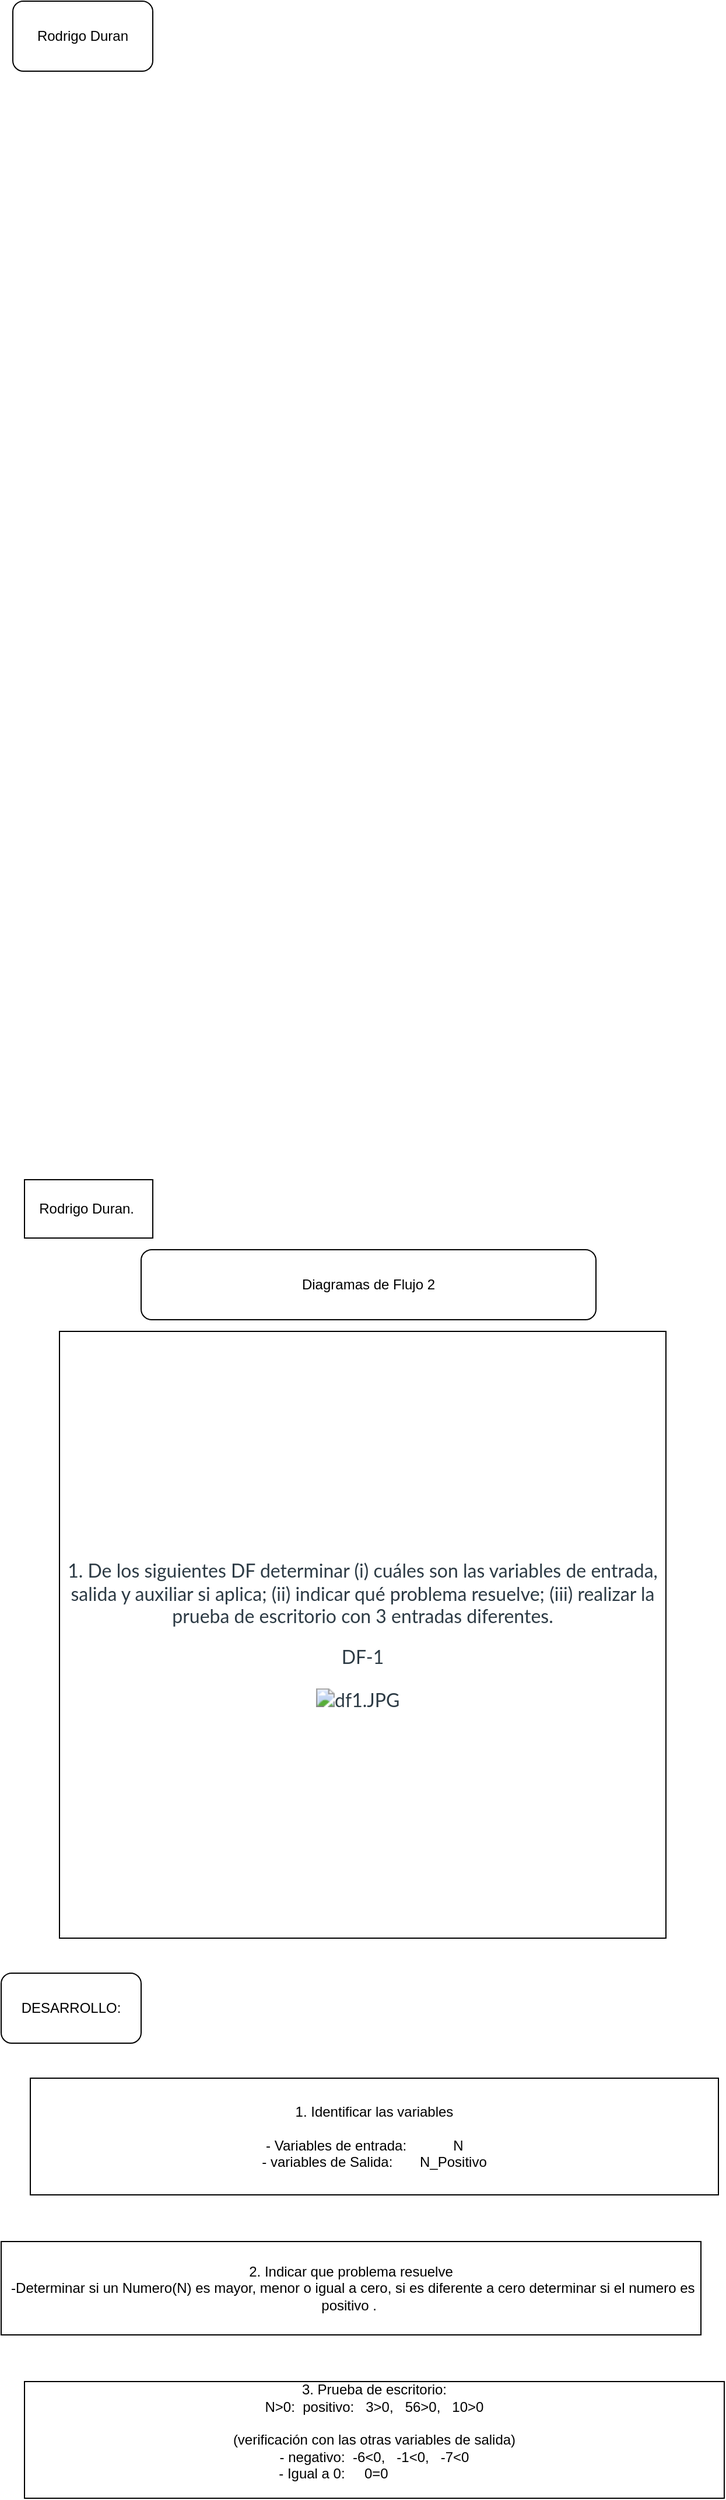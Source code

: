 <mxfile version="14.4.2" type="github" pages="6">
  <diagram id="C5RBs43oDa-KdzZeNtuy" name="Page-1">
    <mxGraphModel dx="897" dy="1627" grid="1" gridSize="10" guides="1" tooltips="1" connect="1" arrows="1" fold="1" page="1" pageScale="1" pageWidth="827" pageHeight="1169" math="0" shadow="0">
      <root>
        <mxCell id="WIyWlLk6GJQsqaUBKTNV-0" />
        <mxCell id="WIyWlLk6GJQsqaUBKTNV-1" parent="WIyWlLk6GJQsqaUBKTNV-0" />
        <mxCell id="W7DMfxvP5UNIumT03wTU-0" value="Rodrigo Duran" style="rounded=1;whiteSpace=wrap;html=1;" parent="WIyWlLk6GJQsqaUBKTNV-1" vertex="1">
          <mxGeometry x="50" y="-980" width="120" height="60" as="geometry" />
        </mxCell>
        <mxCell id="9TRLGIKzOXJ6i6BAbfcn-0" value="Rodrigo Duran.&amp;nbsp;" style="rounded=0;whiteSpace=wrap;html=1;" vertex="1" parent="WIyWlLk6GJQsqaUBKTNV-1">
          <mxGeometry x="60" y="30" width="110" height="50" as="geometry" />
        </mxCell>
        <mxCell id="9TRLGIKzOXJ6i6BAbfcn-1" value="Diagramas de Flujo 2" style="rounded=1;whiteSpace=wrap;html=1;" vertex="1" parent="WIyWlLk6GJQsqaUBKTNV-1">
          <mxGeometry x="160" y="90" width="390" height="60" as="geometry" />
        </mxCell>
        <mxCell id="9TRLGIKzOXJ6i6BAbfcn-3" value="&#xa;&#xa;&lt;p style=&quot;display: block; padding: 0px; color: rgb(45, 59, 69); font-family: latoweb, &amp;quot;lato extended&amp;quot;, lato, &amp;quot;helvetica neue&amp;quot;, helvetica, arial, sans-serif; font-size: 16px; font-style: normal; font-weight: 400; letter-spacing: normal; text-indent: 0px; text-transform: none; word-spacing: 0px; background-color: rgb(255, 255, 255);&quot;&gt;1. De los siguientes DF determinar (i) cuáles son las variables de entrada, salida y auxiliar si aplica; (ii) indicar qué problema resuelve; (iii) realizar la prueba de escritorio con 3 entradas diferentes.&lt;/p&gt;&lt;p style=&quot;display: block; padding: 0px; color: rgb(45, 59, 69); font-family: latoweb, &amp;quot;lato extended&amp;quot;, lato, &amp;quot;helvetica neue&amp;quot;, helvetica, arial, sans-serif; font-size: 16px; font-style: normal; font-weight: 400; letter-spacing: normal; text-indent: 0px; text-transform: none; word-spacing: 0px; background-color: rgb(255, 255, 255);&quot;&gt;DF-1&lt;/p&gt;&lt;p style=&quot;display: block; padding: 0px; color: rgb(45, 59, 69); font-family: latoweb, &amp;quot;lato extended&amp;quot;, lato, &amp;quot;helvetica neue&amp;quot;, helvetica, arial, sans-serif; font-size: 16px; font-style: normal; font-weight: 400; letter-spacing: normal; text-indent: 0px; text-transform: none; word-spacing: 0px; background-color: rgb(255, 255, 255); text-align: center;&quot;&gt;&lt;img src=&quot;https://ucb.instructure.com/courses/1259/files/141151/preview&quot; alt=&quot;df1.JPG&quot; style=&quot;max-width: 480px ; height: auto ; vertical-align: middle ; border: 0px&quot;&gt;&amp;nbsp;&amp;nbsp;&lt;/p&gt;&#xa;&#xa;" style="whiteSpace=wrap;html=1;aspect=fixed;" vertex="1" parent="WIyWlLk6GJQsqaUBKTNV-1">
          <mxGeometry x="90" y="160" width="520" height="520" as="geometry" />
        </mxCell>
        <mxCell id="9TRLGIKzOXJ6i6BAbfcn-5" value="DESARROLLO:" style="rounded=1;whiteSpace=wrap;html=1;" vertex="1" parent="WIyWlLk6GJQsqaUBKTNV-1">
          <mxGeometry x="40" y="710" width="120" height="60" as="geometry" />
        </mxCell>
        <mxCell id="9TRLGIKzOXJ6i6BAbfcn-6" value="1. Identificar las variables&lt;br&gt;&lt;br&gt;&amp;nbsp;- Variables de entrada:&amp;nbsp; &amp;nbsp; &amp;nbsp; &amp;nbsp; &amp;nbsp; &amp;nbsp; N&amp;nbsp; &amp;nbsp; &amp;nbsp;&amp;nbsp;&lt;br&gt;- variables de Salida:&amp;nbsp; &amp;nbsp; &amp;nbsp; &amp;nbsp;N_Positivo" style="rounded=0;whiteSpace=wrap;html=1;" vertex="1" parent="WIyWlLk6GJQsqaUBKTNV-1">
          <mxGeometry x="65" y="800" width="590" height="100" as="geometry" />
        </mxCell>
        <mxCell id="9TRLGIKzOXJ6i6BAbfcn-8" value="2. Indicar que problema resuelve&lt;br&gt;&amp;nbsp;-Determinar si un Numero(N) es mayor, menor o igual a cero, si es diferente a cero determinar si el numero es positivo .&amp;nbsp;" style="rounded=0;whiteSpace=wrap;html=1;" vertex="1" parent="WIyWlLk6GJQsqaUBKTNV-1">
          <mxGeometry x="40" y="940" width="600" height="80" as="geometry" />
        </mxCell>
        <mxCell id="9TRLGIKzOXJ6i6BAbfcn-9" value="3. Prueba de escritorio:&lt;br&gt;N&amp;gt;0:&amp;nbsp; positivo:&amp;nbsp; &amp;nbsp;3&amp;gt;0,&amp;nbsp; &amp;nbsp;56&amp;gt;0,&amp;nbsp; &amp;nbsp;10&amp;gt;0&lt;br&gt;&lt;br&gt;(verificación con las otras variables de salida)&lt;br&gt;- negativo:&amp;nbsp; -6&amp;lt;0,&amp;nbsp; &amp;nbsp;-1&amp;lt;0,&amp;nbsp; &amp;nbsp;-7&amp;lt;0&lt;br&gt;- Igual a 0:&amp;nbsp; &amp;nbsp; &amp;nbsp;0=0&amp;nbsp; &amp;nbsp; &amp;nbsp; &amp;nbsp; &amp;nbsp; &amp;nbsp; &amp;nbsp; &amp;nbsp; &amp;nbsp; &amp;nbsp; &amp;nbsp;&lt;br&gt;&amp;nbsp;" style="rounded=0;whiteSpace=wrap;html=1;" vertex="1" parent="WIyWlLk6GJQsqaUBKTNV-1">
          <mxGeometry x="60" y="1060" width="600" height="100" as="geometry" />
        </mxCell>
      </root>
    </mxGraphModel>
  </diagram>
  <diagram id="d353bmlWmow5Hl_oIUxo" name="Page-2">
    <mxGraphModel dx="897" dy="458" grid="1" gridSize="10" guides="1" tooltips="1" connect="1" arrows="1" fold="1" page="1" pageScale="1" pageWidth="827" pageHeight="1169" math="0" shadow="0">
      <root>
        <mxCell id="SAbvqaDqnWTxNuCs36iu-0" />
        <mxCell id="SAbvqaDqnWTxNuCs36iu-1" parent="SAbvqaDqnWTxNuCs36iu-0" />
        <mxCell id="0ohTp5ZolXic3X57CokR-1" value="&#xa;&#xa;&lt;img src=&quot;https://ucb.instructure.com/courses/1259/files/141152/preview&quot; alt=&quot;df2.JPG&quot; style=&quot;max-width: 498px; height: auto; vertical-align: middle; border: 0px; color: rgb(45, 59, 69); font-family: latoweb, &amp;quot;lato extended&amp;quot;, lato, &amp;quot;helvetica neue&amp;quot;, helvetica, arial, sans-serif; font-size: 16px; font-style: normal; font-weight: 400; letter-spacing: normal; text-align: center; text-indent: 0px; text-transform: none; word-spacing: 0px; background-color: rgb(255, 255, 255);&quot;&gt;&#xa;&#xa;" style="whiteSpace=wrap;html=1;aspect=fixed;" vertex="1" parent="SAbvqaDqnWTxNuCs36iu-1">
          <mxGeometry x="180" y="70" width="410" height="410" as="geometry" />
        </mxCell>
        <mxCell id="zLWawx-Yy2cJ8uSANWpe-0" value="DESARROLLO" style="rounded=0;whiteSpace=wrap;html=1;" vertex="1" parent="SAbvqaDqnWTxNuCs36iu-1">
          <mxGeometry x="40" y="500" width="120" height="60" as="geometry" />
        </mxCell>
        <mxCell id="wey3IpPWUv53F9elFMAz-0" value="1. Identificar las variables&lt;br&gt;&lt;br&gt;&amp;nbsp;- Variables de entrada:&amp;nbsp; &amp;nbsp; &amp;nbsp; &amp;nbsp; &amp;nbsp; &amp;nbsp; &amp;nbsp; &amp;nbsp;N, M&lt;br&gt;- variables de Salida:&amp;nbsp; &amp;nbsp; &amp;nbsp; N Y M son multiplos." style="rounded=0;whiteSpace=wrap;html=1;" vertex="1" parent="SAbvqaDqnWTxNuCs36iu-1">
          <mxGeometry x="60" y="600" width="590" height="100" as="geometry" />
        </mxCell>
        <mxCell id="_gmAtrERJ7OomwUm7SFR-0" value="2. Indicar que problema resuelve&lt;br&gt;-Dados un Divisor y un Dividendo en una operación algebraica, determinar si dichos numeros dan de residuo cero aun asi intercambiando roles, para que tanto el Divisor y el Dividendo sean múltiplos.&amp;nbsp;" style="rounded=0;whiteSpace=wrap;html=1;" vertex="1" parent="SAbvqaDqnWTxNuCs36iu-1">
          <mxGeometry x="70" y="750" width="580" height="100" as="geometry" />
        </mxCell>
        <mxCell id="hVbGRV14KloW-pIKTLZz-0" value="3. Prueba de escritorio:&lt;br&gt;- N mod M= 0:&amp;nbsp; 25/5=5. residuo 0,&amp;nbsp; &amp;nbsp; 20/2=10. residuo 0,&amp;nbsp; 36/6=6. residuo 0&amp;nbsp;&lt;br&gt;&lt;br&gt;&lt;br&gt;&amp;nbsp;(verificación con las otras variables de salida)&amp;nbsp;&lt;br&gt;- N mod M= ?n:&amp;nbsp; &amp;nbsp;17/3=5. residuo 2,&amp;nbsp; &amp;nbsp;80/34=2 residuo 12,&amp;nbsp; &amp;nbsp; 18/7=2 residuo 4&amp;nbsp; &amp;nbsp; &amp;nbsp; &amp;nbsp;&amp;nbsp;&lt;br&gt;&amp;nbsp;" style="rounded=0;whiteSpace=wrap;html=1;" vertex="1" parent="SAbvqaDqnWTxNuCs36iu-1">
          <mxGeometry x="55" y="900" width="600" height="100" as="geometry" />
        </mxCell>
      </root>
    </mxGraphModel>
  </diagram>
  <diagram id="vMeNjP87LpSy9twJi5AR" name="Page-3">
    <mxGraphModel dx="897" dy="2796" grid="1" gridSize="10" guides="1" tooltips="1" connect="1" arrows="1" fold="1" page="1" pageScale="1" pageWidth="827" pageHeight="1169" math="0" shadow="0">
      <root>
        <mxCell id="kYPiwFhptWK6KYjPIbYt-0" />
        <mxCell id="kYPiwFhptWK6KYjPIbYt-1" parent="kYPiwFhptWK6KYjPIbYt-0" />
        <mxCell id="N5ciSZJWcwIas1xTsq3c-0" value="&#xa;&#xa;&lt;span style=&quot;color: rgb(45, 59, 69); font-family: latoweb, &amp;quot;lato extended&amp;quot;, lato, &amp;quot;helvetica neue&amp;quot;, helvetica, arial, sans-serif; font-size: 16px; font-style: normal; font-weight: 400; letter-spacing: normal; text-align: center; text-indent: 0px; text-transform: none; word-spacing: 0px; background-color: rgb(255, 255, 255); display: inline; float: none;&quot;&gt;&amp;nbsp;&lt;/span&gt;&lt;span style=&quot;color: rgb(45, 59, 69); font-family: latoweb, &amp;quot;lato extended&amp;quot;, lato, &amp;quot;helvetica neue&amp;quot;, helvetica, arial, sans-serif; font-size: 16px; font-style: normal; font-weight: 400; letter-spacing: normal; text-align: center; text-indent: 0px; text-transform: none; word-spacing: 0px; background-color: rgb(255, 255, 255); width: 582px; height: 415px; vertical-align: middle;&quot;&gt;&lt;span&gt;&amp;nbsp;&lt;/span&gt;&amp;nbsp; &amp;nbsp; &amp;nbsp; &amp;nbsp; &amp;nbsp;&lt;span&gt;&amp;nbsp;&lt;/span&gt;&lt;/span&gt;&lt;span style=&quot;color: rgb(45, 59, 69); font-family: latoweb, &amp;quot;lato extended&amp;quot;, lato, &amp;quot;helvetica neue&amp;quot;, helvetica, arial, sans-serif; font-size: 16px; font-style: normal; font-weight: 400; letter-spacing: normal; text-align: center; text-indent: 0px; text-transform: none; word-spacing: 0px; background-color: rgb(255, 255, 255); display: inline; float: none;&quot;&gt;&amp;nbsp;&lt;/span&gt;&lt;img src=&quot;https://ucb.instructure.com/courses/1259/files/141155/preview&quot; alt=&quot;df3-1.JPG&quot; style=&quot;max-width: 582px; height: auto; vertical-align: middle; border: 0px; color: rgb(45, 59, 69); font-family: latoweb, &amp;quot;lato extended&amp;quot;, lato, &amp;quot;helvetica neue&amp;quot;, helvetica, arial, sans-serif; font-size: 16px; font-style: normal; font-weight: 400; letter-spacing: normal; text-align: center; text-indent: 0px; text-transform: none; word-spacing: 0px; background-color: rgb(255, 255, 255);&quot;&gt;&#xa;&#xa;" style="whiteSpace=wrap;html=1;aspect=fixed;" vertex="1" parent="kYPiwFhptWK6KYjPIbYt-1">
          <mxGeometry x="194" y="-2290" width="440" height="440" as="geometry" />
        </mxCell>
        <mxCell id="UBLdnL2lrt9nNm-B5w7W-0" value="1. Identificar las variables&lt;br&gt;&lt;br&gt;&amp;nbsp;- Variables de entrada:&amp;nbsp; &amp;nbsp; &amp;nbsp; &amp;nbsp; &amp;nbsp; A,B,C&lt;br&gt;- variables de Salida:&amp;nbsp; &amp;nbsp;Orden de cifra menor a cifra mayor (A&amp;lt;B&amp;lt;C)&amp;nbsp;" style="rounded=0;whiteSpace=wrap;html=1;" vertex="1" parent="kYPiwFhptWK6KYjPIbYt-1">
          <mxGeometry x="119" y="-1770" width="590" height="100" as="geometry" />
        </mxCell>
        <mxCell id="UBLdnL2lrt9nNm-B5w7W-1" value="DESARROLLO" style="rounded=0;whiteSpace=wrap;html=1;" vertex="1" parent="kYPiwFhptWK6KYjPIbYt-1">
          <mxGeometry x="60" y="-1840" width="120" height="60" as="geometry" />
        </mxCell>
        <mxCell id="UBLdnL2lrt9nNm-B5w7W-2" value="2. Indicar que problema resuelve.&lt;br&gt;- En un juego&amp;nbsp; virtual dan tres cifras distintas a un participante,&amp;nbsp; para ganar el juego debe de encontrar un orden numérico de la cifra menor a la cifra mayor. Por lo que el programa debe de realizar todas las alternativas posibles para encontrar ese orden.&amp;nbsp;" style="rounded=0;whiteSpace=wrap;html=1;" vertex="1" parent="kYPiwFhptWK6KYjPIbYt-1">
          <mxGeometry x="120" y="-1630" width="600" height="120" as="geometry" />
        </mxCell>
        <mxCell id="j-RFlN8Np_fW5sNBfxdy-0" value="3. Prueba de escritorio:&lt;br&gt;&amp;nbsp; A&amp;lt;B&amp;lt;C&amp;nbsp; &amp;nbsp;&lt;br&gt;A=2,C=6,B=4:&amp;nbsp; &amp;nbsp;2&amp;lt;4&amp;lt;6&lt;br&gt;B=8,A=7,C=12:&amp;nbsp; 7&amp;lt;8&amp;lt;12&lt;br&gt;C=987,B=567,A=234:&amp;nbsp; 234&amp;lt;567&amp;lt;987&lt;br&gt;&amp;nbsp;" style="rounded=0;whiteSpace=wrap;html=1;" vertex="1" parent="kYPiwFhptWK6KYjPIbYt-1">
          <mxGeometry x="120" y="-1450" width="600" height="100" as="geometry" />
        </mxCell>
      </root>
    </mxGraphModel>
  </diagram>
  <diagram id="FjqgRy6Ds2VwY3KijvPt" name="Page-4">
    <mxGraphModel dx="1724" dy="5134" grid="1" gridSize="10" guides="1" tooltips="1" connect="1" arrows="1" fold="1" page="1" pageScale="1" pageWidth="827" pageHeight="1169" math="0" shadow="0">
      <root>
        <mxCell id="MTHAYOqzwIVLyaYkFWUT-0" />
        <mxCell id="MTHAYOqzwIVLyaYkFWUT-1" parent="MTHAYOqzwIVLyaYkFWUT-0" />
        <mxCell id="lFYJsckAh_2SP68ssHCm-0" value="&#xa;&#xa;&lt;p style=&quot;display: block; padding: 0px; color: rgb(45, 59, 69); font-family: latoweb, &amp;quot;lato extended&amp;quot;, lato, &amp;quot;helvetica neue&amp;quot;, helvetica, arial, sans-serif; font-size: 16px; font-style: normal; font-weight: 400; letter-spacing: normal; text-indent: 0px; text-transform: none; word-spacing: 0px; background-color: rgb(255, 255, 255);&quot;&gt;2. Escribir un programa que lea el salario de un empleado e incremente este salario según la escala:&lt;br&gt;Salario &amp;lt; 500 --&amp;gt; 15 % de incremento&lt;br&gt;Salario &amp;gt;= 500 pero menor a 1000 --&amp;gt; 10% de incremento&lt;br&gt;Salario &amp;gt;= 1000 --&amp;gt; &amp;nbsp; 5% de incremento&lt;br&gt;El programa debe mostrar el salario anterior y el salario nuevo.&lt;/p&gt;&lt;p style=&quot;display: block; padding: 0px; color: rgb(45, 59, 69); font-family: latoweb, &amp;quot;lato extended&amp;quot;, lato, &amp;quot;helvetica neue&amp;quot;, helvetica, arial, sans-serif; font-size: 16px; font-style: normal; font-weight: 400; letter-spacing: normal; text-indent: 0px; text-transform: none; word-spacing: 0px; background-color: rgb(255, 255, 255);&quot;&gt;Para este ejercicio aplicar los 4 pasos de resolución de problemas e incluir:&lt;/p&gt;&lt;p style=&quot;display: block; padding: 0px; color: rgb(45, 59, 69); font-family: latoweb, &amp;quot;lato extended&amp;quot;, lato, &amp;quot;helvetica neue&amp;quot;, helvetica, arial, sans-serif; font-size: 16px; font-style: normal; font-weight: 400; letter-spacing: normal; text-indent: 0px; text-transform: none; word-spacing: 0px; background-color: rgb(255, 255, 255);&quot;&gt;(i) Variables de entras y salida, (ii) cómo se va resolver; (iii) el diagrama de flujo; (iv) realizar la prueba de escritorio con 3 entradas diferentes.&lt;/p&gt;&#xa;&#xa;" style="rounded=1;whiteSpace=wrap;html=1;" vertex="1" parent="MTHAYOqzwIVLyaYkFWUT-1">
          <mxGeometry x="10" y="-4630" width="770" height="200" as="geometry" />
        </mxCell>
        <mxCell id="lFYJsckAh_2SP68ssHCm-1" value="1. Definir las variables&lt;br&gt;- Variables de entrada:&amp;nbsp;&lt;br&gt;primer_salario&lt;br&gt;segundo_salario&lt;br&gt;tercer_salario&lt;br&gt;- variables de salida:&lt;br&gt;salario_incrementado segun la escala=&lt;br&gt;_15= primer_salario&amp;lt;500&lt;br&gt;&lt;div&gt;_10= 1000&amp;gt;segundo_salario&amp;gt;=500&lt;/div&gt;&lt;div&gt;_5= tercer_salario&amp;gt;=1000&lt;/div&gt;" style="rounded=0;whiteSpace=wrap;html=1;" vertex="1" parent="MTHAYOqzwIVLyaYkFWUT-1">
          <mxGeometry x="130" y="-4400" width="540" height="140" as="geometry" />
        </mxCell>
        <mxCell id="lFYJsckAh_2SP68ssHCm-4" value="" style="edgeStyle=orthogonalEdgeStyle;rounded=0;orthogonalLoop=1;jettySize=auto;html=1;" edge="1" parent="MTHAYOqzwIVLyaYkFWUT-1" source="lFYJsckAh_2SP68ssHCm-2" target="lFYJsckAh_2SP68ssHCm-3">
          <mxGeometry relative="1" as="geometry" />
        </mxCell>
        <mxCell id="lFYJsckAh_2SP68ssHCm-2" value="inicio" style="ellipse;whiteSpace=wrap;html=1;" vertex="1" parent="MTHAYOqzwIVLyaYkFWUT-1">
          <mxGeometry x="340" y="-4250" width="115" height="60" as="geometry" />
        </mxCell>
        <mxCell id="lFYJsckAh_2SP68ssHCm-6" value="" style="edgeStyle=orthogonalEdgeStyle;rounded=0;orthogonalLoop=1;jettySize=auto;html=1;" edge="1" parent="MTHAYOqzwIVLyaYkFWUT-1" source="lFYJsckAh_2SP68ssHCm-3" target="lFYJsckAh_2SP68ssHCm-5">
          <mxGeometry relative="1" as="geometry" />
        </mxCell>
        <mxCell id="lFYJsckAh_2SP68ssHCm-3" value="ingrese el primer salario" style="shape=display;whiteSpace=wrap;html=1;" vertex="1" parent="MTHAYOqzwIVLyaYkFWUT-1">
          <mxGeometry x="305" y="-4160" width="180" height="70" as="geometry" />
        </mxCell>
        <mxCell id="lFYJsckAh_2SP68ssHCm-11" value="" style="edgeStyle=orthogonalEdgeStyle;rounded=0;orthogonalLoop=1;jettySize=auto;html=1;" edge="1" parent="MTHAYOqzwIVLyaYkFWUT-1" source="lFYJsckAh_2SP68ssHCm-5" target="lFYJsckAh_2SP68ssHCm-7">
          <mxGeometry relative="1" as="geometry" />
        </mxCell>
        <mxCell id="lFYJsckAh_2SP68ssHCm-5" value="leer(primer_salario)" style="html=1;strokeWidth=2;shape=manualInput;whiteSpace=wrap;rounded=1;size=26;arcSize=11;" vertex="1" parent="MTHAYOqzwIVLyaYkFWUT-1">
          <mxGeometry x="330" y="-4050" width="130" height="60" as="geometry" />
        </mxCell>
        <mxCell id="lFYJsckAh_2SP68ssHCm-12" value="" style="edgeStyle=orthogonalEdgeStyle;rounded=0;orthogonalLoop=1;jettySize=auto;html=1;" edge="1" parent="MTHAYOqzwIVLyaYkFWUT-1" source="lFYJsckAh_2SP68ssHCm-7" target="lFYJsckAh_2SP68ssHCm-8">
          <mxGeometry relative="1" as="geometry" />
        </mxCell>
        <mxCell id="lFYJsckAh_2SP68ssHCm-7" value="ingrese el segundo salario" style="shape=display;whiteSpace=wrap;html=1;" vertex="1" parent="MTHAYOqzwIVLyaYkFWUT-1">
          <mxGeometry x="305" y="-3960" width="180" height="70" as="geometry" />
        </mxCell>
        <mxCell id="lFYJsckAh_2SP68ssHCm-13" value="" style="edgeStyle=orthogonalEdgeStyle;rounded=0;orthogonalLoop=1;jettySize=auto;html=1;" edge="1" parent="MTHAYOqzwIVLyaYkFWUT-1" source="lFYJsckAh_2SP68ssHCm-8" target="lFYJsckAh_2SP68ssHCm-9">
          <mxGeometry relative="1" as="geometry" />
        </mxCell>
        <mxCell id="lFYJsckAh_2SP68ssHCm-8" value="leer(segundo_salario)" style="html=1;strokeWidth=2;shape=manualInput;whiteSpace=wrap;rounded=1;size=26;arcSize=11;" vertex="1" parent="MTHAYOqzwIVLyaYkFWUT-1">
          <mxGeometry x="330" y="-3840" width="130" height="60" as="geometry" />
        </mxCell>
        <mxCell id="lFYJsckAh_2SP68ssHCm-14" value="" style="edgeStyle=orthogonalEdgeStyle;rounded=0;orthogonalLoop=1;jettySize=auto;html=1;" edge="1" parent="MTHAYOqzwIVLyaYkFWUT-1" source="lFYJsckAh_2SP68ssHCm-9" target="lFYJsckAh_2SP68ssHCm-10">
          <mxGeometry relative="1" as="geometry" />
        </mxCell>
        <mxCell id="lFYJsckAh_2SP68ssHCm-9" value="ingrese el tercer salario" style="shape=display;whiteSpace=wrap;html=1;" vertex="1" parent="MTHAYOqzwIVLyaYkFWUT-1">
          <mxGeometry x="305" y="-3730" width="180" height="70" as="geometry" />
        </mxCell>
        <mxCell id="lFYJsckAh_2SP68ssHCm-16" value="" style="edgeStyle=orthogonalEdgeStyle;rounded=0;orthogonalLoop=1;jettySize=auto;html=1;" edge="1" parent="MTHAYOqzwIVLyaYkFWUT-1" source="lFYJsckAh_2SP68ssHCm-10" target="lFYJsckAh_2SP68ssHCm-15">
          <mxGeometry relative="1" as="geometry" />
        </mxCell>
        <mxCell id="lFYJsckAh_2SP68ssHCm-10" value="leer(tercer_salario)" style="html=1;strokeWidth=2;shape=manualInput;whiteSpace=wrap;rounded=1;size=26;arcSize=11;" vertex="1" parent="MTHAYOqzwIVLyaYkFWUT-1">
          <mxGeometry x="330" y="-3610" width="130" height="60" as="geometry" />
        </mxCell>
        <mxCell id="lFYJsckAh_2SP68ssHCm-18" value="" style="edgeStyle=orthogonalEdgeStyle;rounded=0;orthogonalLoop=1;jettySize=auto;html=1;" edge="1" parent="MTHAYOqzwIVLyaYkFWUT-1" source="lFYJsckAh_2SP68ssHCm-15" target="lFYJsckAh_2SP68ssHCm-17">
          <mxGeometry relative="1" as="geometry" />
        </mxCell>
        <mxCell id="0ySnD2D5EvTk_-DoZwUo-13" style="edgeStyle=orthogonalEdgeStyle;rounded=0;orthogonalLoop=1;jettySize=auto;html=1;" edge="1" parent="MTHAYOqzwIVLyaYkFWUT-1" source="lFYJsckAh_2SP68ssHCm-15">
          <mxGeometry relative="1" as="geometry">
            <mxPoint x="690" y="-3330" as="targetPoint" />
          </mxGeometry>
        </mxCell>
        <mxCell id="0ySnD2D5EvTk_-DoZwUo-14" style="edgeStyle=orthogonalEdgeStyle;rounded=0;orthogonalLoop=1;jettySize=auto;html=1;" edge="1" parent="MTHAYOqzwIVLyaYkFWUT-1" source="lFYJsckAh_2SP68ssHCm-15" target="lFYJsckAh_2SP68ssHCm-20">
          <mxGeometry relative="1" as="geometry" />
        </mxCell>
        <mxCell id="lFYJsckAh_2SP68ssHCm-15" value="_15= primer_salario&amp;lt;500&lt;br&gt;&lt;br&gt;&lt;div&gt;&lt;span&gt;_10= 1000&amp;gt;segundo_salario&amp;gt;=500&lt;/span&gt;&lt;/div&gt;&lt;div&gt;&lt;span&gt;&lt;br&gt;&lt;/span&gt;&lt;/div&gt;&lt;div&gt;&lt;span&gt;_5= tercer_salario&amp;gt;=1000&lt;/span&gt;&lt;/div&gt;" style="whiteSpace=wrap;html=1;rounded=1;strokeWidth=2;arcSize=11;" vertex="1" parent="MTHAYOqzwIVLyaYkFWUT-1">
          <mxGeometry x="270" y="-3460" width="250" height="90" as="geometry" />
        </mxCell>
        <mxCell id="lFYJsckAh_2SP68ssHCm-29" style="edgeStyle=orthogonalEdgeStyle;rounded=0;orthogonalLoop=1;jettySize=auto;html=1;" edge="1" parent="MTHAYOqzwIVLyaYkFWUT-1" source="lFYJsckAh_2SP68ssHCm-17">
          <mxGeometry relative="1" as="geometry">
            <mxPoint x="280" y="-3230" as="targetPoint" />
          </mxGeometry>
        </mxCell>
        <mxCell id="lFYJsckAh_2SP68ssHCm-30" style="edgeStyle=orthogonalEdgeStyle;rounded=0;orthogonalLoop=1;jettySize=auto;html=1;exitX=1;exitY=0.5;exitDx=0;exitDy=0;" edge="1" parent="MTHAYOqzwIVLyaYkFWUT-1" source="lFYJsckAh_2SP68ssHCm-17">
          <mxGeometry relative="1" as="geometry">
            <mxPoint x="510" y="-3230" as="targetPoint" />
          </mxGeometry>
        </mxCell>
        <mxCell id="lFYJsckAh_2SP68ssHCm-17" value="&lt;div&gt;1000&amp;gt;segundo_salario&amp;gt;=500&lt;/div&gt;&lt;div&gt;&lt;br&gt;&lt;/div&gt;" style="rhombus;whiteSpace=wrap;html=1;rounded=1;strokeWidth=2;arcSize=11;" vertex="1" parent="MTHAYOqzwIVLyaYkFWUT-1">
          <mxGeometry x="302.5" y="-3310" width="185" height="100" as="geometry" />
        </mxCell>
        <mxCell id="lFYJsckAh_2SP68ssHCm-31" style="edgeStyle=orthogonalEdgeStyle;rounded=0;orthogonalLoop=1;jettySize=auto;html=1;" edge="1" parent="MTHAYOqzwIVLyaYkFWUT-1" source="lFYJsckAh_2SP68ssHCm-19">
          <mxGeometry relative="1" as="geometry">
            <mxPoint x="600" y="-3230" as="targetPoint" />
          </mxGeometry>
        </mxCell>
        <mxCell id="lFYJsckAh_2SP68ssHCm-33" style="edgeStyle=orthogonalEdgeStyle;rounded=0;orthogonalLoop=1;jettySize=auto;html=1;" edge="1" parent="MTHAYOqzwIVLyaYkFWUT-1" source="lFYJsckAh_2SP68ssHCm-19">
          <mxGeometry relative="1" as="geometry">
            <mxPoint x="800" y="-3230" as="targetPoint" />
          </mxGeometry>
        </mxCell>
        <mxCell id="lFYJsckAh_2SP68ssHCm-19" value="&#xa;&#xa;&lt;span style=&quot;color: rgb(0, 0, 0); font-family: helvetica; font-size: 12px; font-style: normal; font-weight: 400; letter-spacing: normal; text-align: center; text-indent: 0px; text-transform: none; word-spacing: 0px; background-color: rgb(248, 249, 250); display: inline; float: none;&quot;&gt;tercer_salario&amp;gt;=1000&lt;/span&gt;&#xa;&#xa;" style="rhombus;whiteSpace=wrap;html=1;rounded=1;strokeWidth=2;arcSize=11;" vertex="1" parent="MTHAYOqzwIVLyaYkFWUT-1">
          <mxGeometry x="620" y="-3320" width="160" height="100" as="geometry" />
        </mxCell>
        <mxCell id="lFYJsckAh_2SP68ssHCm-26" style="edgeStyle=orthogonalEdgeStyle;rounded=0;orthogonalLoop=1;jettySize=auto;html=1;" edge="1" parent="MTHAYOqzwIVLyaYkFWUT-1" source="lFYJsckAh_2SP68ssHCm-20">
          <mxGeometry relative="1" as="geometry">
            <mxPoint x="220" y="-3240" as="targetPoint" />
          </mxGeometry>
        </mxCell>
        <mxCell id="lFYJsckAh_2SP68ssHCm-28" style="edgeStyle=orthogonalEdgeStyle;rounded=0;orthogonalLoop=1;jettySize=auto;html=1;" edge="1" parent="MTHAYOqzwIVLyaYkFWUT-1" source="lFYJsckAh_2SP68ssHCm-20">
          <mxGeometry relative="1" as="geometry">
            <mxPoint x="20" y="-3240" as="targetPoint" />
          </mxGeometry>
        </mxCell>
        <mxCell id="lFYJsckAh_2SP68ssHCm-20" value="&#xa;&#xa;&lt;span style=&quot;color: rgb(0, 0, 0); font-family: helvetica; font-size: 12px; font-style: normal; font-weight: 400; letter-spacing: normal; text-align: center; text-indent: 0px; text-transform: none; word-spacing: 0px; background-color: rgb(248, 249, 250); display: inline; float: none;&quot;&gt;primer_salario&amp;lt;500&lt;/span&gt;&#xa;&#xa;" style="rhombus;whiteSpace=wrap;html=1;rounded=1;strokeWidth=2;arcSize=11;" vertex="1" parent="MTHAYOqzwIVLyaYkFWUT-1">
          <mxGeometry x="40" y="-3320" width="160" height="100" as="geometry" />
        </mxCell>
        <mxCell id="0ySnD2D5EvTk_-DoZwUo-1" style="edgeStyle=orthogonalEdgeStyle;rounded=0;orthogonalLoop=1;jettySize=auto;html=1;" edge="1" parent="MTHAYOqzwIVLyaYkFWUT-1" source="lFYJsckAh_2SP68ssHCm-35">
          <mxGeometry relative="1" as="geometry">
            <mxPoint x="-20" y="-3100" as="targetPoint" />
          </mxGeometry>
        </mxCell>
        <mxCell id="0ySnD2D5EvTk_-DoZwUo-11" style="edgeStyle=orthogonalEdgeStyle;rounded=0;orthogonalLoop=1;jettySize=auto;html=1;" edge="1" parent="MTHAYOqzwIVLyaYkFWUT-1" source="lFYJsckAh_2SP68ssHCm-35">
          <mxGeometry relative="1" as="geometry">
            <mxPoint x="340" y="-3060" as="targetPoint" />
            <Array as="points">
              <mxPoint x="50" y="-3070" />
              <mxPoint x="340" y="-3070" />
            </Array>
          </mxGeometry>
        </mxCell>
        <mxCell id="lFYJsckAh_2SP68ssHCm-35" value="escribir(&quot;no es&quot;)" style="shape=display;whiteSpace=wrap;html=1;" vertex="1" parent="MTHAYOqzwIVLyaYkFWUT-1">
          <mxGeometry x="-10" y="-3220" width="120" height="70" as="geometry" />
        </mxCell>
        <mxCell id="0ySnD2D5EvTk_-DoZwUo-8" style="edgeStyle=orthogonalEdgeStyle;rounded=0;orthogonalLoop=1;jettySize=auto;html=1;entryX=-0.025;entryY=0.386;entryDx=0;entryDy=0;entryPerimeter=0;" edge="1" parent="MTHAYOqzwIVLyaYkFWUT-1" source="lFYJsckAh_2SP68ssHCm-37" target="0ySnD2D5EvTk_-DoZwUo-0">
          <mxGeometry relative="1" as="geometry">
            <Array as="points">
              <mxPoint x="190" y="-3083" />
            </Array>
          </mxGeometry>
        </mxCell>
        <mxCell id="lFYJsckAh_2SP68ssHCm-37" value="escribir(&quot;si es&quot;+ _15)" style="shape=display;whiteSpace=wrap;html=1;size=0.167;" vertex="1" parent="MTHAYOqzwIVLyaYkFWUT-1">
          <mxGeometry x="130" y="-3220" width="120" height="70" as="geometry" />
        </mxCell>
        <mxCell id="0ySnD2D5EvTk_-DoZwUo-3" style="edgeStyle=orthogonalEdgeStyle;rounded=0;orthogonalLoop=1;jettySize=auto;html=1;entryX=0.392;entryY=-0.014;entryDx=0;entryDy=0;entryPerimeter=0;" edge="1" parent="MTHAYOqzwIVLyaYkFWUT-1" source="lFYJsckAh_2SP68ssHCm-38" target="0ySnD2D5EvTk_-DoZwUo-0">
          <mxGeometry relative="1" as="geometry" />
        </mxCell>
        <mxCell id="lFYJsckAh_2SP68ssHCm-38" value="&#xa;&#xa;&lt;span style=&quot;color: rgb(0, 0, 0); font-family: helvetica; font-size: 12px; font-style: normal; font-weight: 400; letter-spacing: normal; text-align: center; text-indent: 0px; text-transform: none; word-spacing: 0px; background-color: rgb(248, 249, 250); display: inline; float: none;&quot;&gt;escribir(&quot;no es&quot;)&lt;/span&gt;&#xa;&#xa;" style="shape=display;whiteSpace=wrap;html=1;" vertex="1" parent="MTHAYOqzwIVLyaYkFWUT-1">
          <mxGeometry x="270" y="-3220" width="120" height="70" as="geometry" />
        </mxCell>
        <mxCell id="0ySnD2D5EvTk_-DoZwUo-2" style="edgeStyle=orthogonalEdgeStyle;rounded=0;orthogonalLoop=1;jettySize=auto;html=1;" edge="1" parent="MTHAYOqzwIVLyaYkFWUT-1" source="lFYJsckAh_2SP68ssHCm-39" target="0ySnD2D5EvTk_-DoZwUo-0">
          <mxGeometry relative="1" as="geometry" />
        </mxCell>
        <mxCell id="lFYJsckAh_2SP68ssHCm-39" value="&lt;br&gt;&lt;span style=&quot;color: rgb(0 , 0 , 0) ; font-family: &amp;#34;helvetica&amp;#34; ; font-size: 12px ; font-style: normal ; font-weight: 400 ; letter-spacing: normal ; text-align: center ; text-indent: 0px ; text-transform: none ; word-spacing: 0px ; background-color: rgb(248 , 249 , 250) ; display: inline ; float: none&quot;&gt;escribir(&quot;si es&quot;+ _10)&lt;/span&gt;" style="shape=display;whiteSpace=wrap;html=1;" vertex="1" parent="MTHAYOqzwIVLyaYkFWUT-1">
          <mxGeometry x="420" y="-3220" width="130" height="70" as="geometry" />
        </mxCell>
        <mxCell id="0ySnD2D5EvTk_-DoZwUo-4" style="edgeStyle=orthogonalEdgeStyle;rounded=0;orthogonalLoop=1;jettySize=auto;html=1;entryX=1;entryY=0.329;entryDx=0;entryDy=0;entryPerimeter=0;" edge="1" parent="MTHAYOqzwIVLyaYkFWUT-1" source="lFYJsckAh_2SP68ssHCm-40" target="0ySnD2D5EvTk_-DoZwUo-0">
          <mxGeometry relative="1" as="geometry">
            <mxPoint x="580" y="-3100" as="targetPoint" />
            <Array as="points">
              <mxPoint x="600" y="-3087" />
            </Array>
          </mxGeometry>
        </mxCell>
        <mxCell id="lFYJsckAh_2SP68ssHCm-40" value="&#xa;&#xa;&lt;span style=&quot;color: rgb(0, 0, 0); font-family: helvetica; font-size: 12px; font-style: normal; font-weight: 400; letter-spacing: normal; text-align: center; text-indent: 0px; text-transform: none; word-spacing: 0px; background-color: rgb(248, 249, 250); display: inline; float: none;&quot;&gt;escribir(&quot;no es&quot;)&lt;/span&gt;&#xa;&#xa;" style="shape=display;whiteSpace=wrap;html=1;" vertex="1" parent="MTHAYOqzwIVLyaYkFWUT-1">
          <mxGeometry x="570" y="-3220" width="120" height="70" as="geometry" />
        </mxCell>
        <mxCell id="0ySnD2D5EvTk_-DoZwUo-5" style="edgeStyle=orthogonalEdgeStyle;rounded=0;orthogonalLoop=1;jettySize=auto;html=1;entryX=1;entryY=0.5;entryDx=0;entryDy=0;" edge="1" parent="MTHAYOqzwIVLyaYkFWUT-1" source="lFYJsckAh_2SP68ssHCm-41" target="0ySnD2D5EvTk_-DoZwUo-0">
          <mxGeometry relative="1" as="geometry">
            <Array as="points">
              <mxPoint x="780" y="-3075" />
            </Array>
          </mxGeometry>
        </mxCell>
        <mxCell id="lFYJsckAh_2SP68ssHCm-41" value="&lt;br&gt;&lt;span style=&quot;color: rgb(0 , 0 , 0) ; font-family: &amp;#34;helvetica&amp;#34; ; font-size: 12px ; font-style: normal ; font-weight: 400 ; letter-spacing: normal ; text-align: center ; text-indent: 0px ; text-transform: none ; word-spacing: 0px ; background-color: rgb(248 , 249 , 250) ; display: inline ; float: none&quot;&gt;escribir(&quot;si es&quot;+_5)&lt;/span&gt;" style="shape=display;whiteSpace=wrap;html=1;" vertex="1" parent="MTHAYOqzwIVLyaYkFWUT-1">
          <mxGeometry x="720" y="-3220" width="120" height="70" as="geometry" />
        </mxCell>
        <mxCell id="0ySnD2D5EvTk_-DoZwUo-0" value="fin" style="ellipse;whiteSpace=wrap;html=1;" vertex="1" parent="MTHAYOqzwIVLyaYkFWUT-1">
          <mxGeometry x="350" y="-3110" width="120" height="70" as="geometry" />
        </mxCell>
        <mxCell id="0ySnD2D5EvTk_-DoZwUo-15" value="prueba de escritorio:&lt;br&gt;primer_salario: &lt;i&gt;&lt;u&gt;300&lt;/u&gt;&lt;/i&gt;&amp;lt;500,&amp;nbsp; &lt;u&gt;250&lt;/u&gt;&amp;lt;500,&amp;nbsp; &lt;u&gt;440&lt;/u&gt;&amp;lt;500&lt;br&gt;&lt;br&gt;segundo_salario:&amp;nbsp;1000&amp;gt;&lt;u&gt;600&lt;/u&gt;&amp;gt;=500,&amp;nbsp;&amp;nbsp;1000&amp;gt;&lt;u&gt;780&lt;/u&gt;&amp;gt;=500&lt;br&gt;&lt;div&gt;1000&amp;gt;&lt;u&gt;500&lt;/u&gt;&amp;gt;=500&lt;/div&gt;&lt;div&gt;&lt;/div&gt;&lt;br&gt;tercer_salario: &lt;u&gt;1200&lt;/u&gt;&amp;gt;=1000,&amp;nbsp; &lt;u&gt;1890&lt;/u&gt;&amp;gt;=1000,&amp;nbsp; &lt;u&gt;1000&lt;/u&gt;&amp;gt;=1000" style="rounded=0;whiteSpace=wrap;html=1;" vertex="1" parent="MTHAYOqzwIVLyaYkFWUT-1">
          <mxGeometry x="140" y="-2980" width="550" height="180" as="geometry" />
        </mxCell>
      </root>
    </mxGraphModel>
  </diagram>
  <diagram id="xrxvNXNLCom9Of-BSthi" name="Page-5">
    <mxGraphModel dx="897" dy="458" grid="1" gridSize="10" guides="1" tooltips="1" connect="1" arrows="1" fold="1" page="1" pageScale="1" pageWidth="827" pageHeight="1169" math="0" shadow="0">
      <root>
        <mxCell id="dALYjvjPjDRWV86-VOIC-0" />
        <mxCell id="dALYjvjPjDRWV86-VOIC-1" parent="dALYjvjPjDRWV86-VOIC-0" />
        <mxCell id="dALYjvjPjDRWV86-VOIC-2" value="&lt;p style=&quot;padding: 0px ; color: rgb(45 , 59 , 69) ; font-family: &amp;#34;latoweb&amp;#34; , &amp;#34;lato extended&amp;#34; , &amp;#34;lato&amp;#34; , &amp;#34;helvetica neue&amp;#34; , &amp;#34;helvetica&amp;#34; , &amp;#34;arial&amp;#34; , sans-serif ; font-size: 16px ; background-color: rgb(255 , 255 , 255)&quot;&gt;3. Si no resolviste los ejercicios opcionales de la anterior tarea, por favor debes completarlo.&amp;nbsp; Favor incluir:&lt;/p&gt;&lt;p style=&quot;padding: 0px ; color: rgb(45 , 59 , 69) ; font-family: &amp;#34;latoweb&amp;#34; , &amp;#34;lato extended&amp;#34; , &amp;#34;lato&amp;#34; , &amp;#34;helvetica neue&amp;#34; , &amp;#34;helvetica&amp;#34; , &amp;#34;arial&amp;#34; , sans-serif ; font-size: 16px ; background-color: rgb(255 , 255 , 255)&quot;&gt;(i) Variables de entras y salida, (ii) cómo se va resolver; (iii) el diagrama de flujo; (iv) realizar la prueba de escritorio con 3 entradas diferentes.&lt;/p&gt;&lt;p style=&quot;padding: 0px ; color: rgb(45 , 59 , 69) ; font-family: &amp;#34;latoweb&amp;#34; , &amp;#34;lato extended&amp;#34; , &amp;#34;lato&amp;#34; , &amp;#34;helvetica neue&amp;#34; , &amp;#34;helvetica&amp;#34; , &amp;#34;arial&amp;#34; , sans-serif ; font-size: 16px ; background-color: rgb(255 , 255 , 255)&quot;&gt;&amp;nbsp;&lt;/p&gt;" style="rounded=0;whiteSpace=wrap;html=1;" vertex="1" parent="dALYjvjPjDRWV86-VOIC-1">
          <mxGeometry x="60" y="50" width="710" height="90" as="geometry" />
        </mxCell>
        <mxCell id="dALYjvjPjDRWV86-VOIC-4" value="&#xa;&#xa;&lt;ol style=&quot;padding: 0px; margin: 0px 0px 6px 25px; color: rgb(45, 59, 69); font-family: latoweb, &amp;quot;lato extended&amp;quot;, lato, &amp;quot;helvetica neue&amp;quot;, helvetica, arial, sans-serif; font-size: 16px; font-style: normal; font-weight: 400; letter-spacing: normal; text-indent: 0px; text-transform: none; word-spacing: 0px; background-color: rgb(255, 255, 255);&quot;&gt;&lt;li&gt;Dado un número entero determinar si se encuentra en el intervalo cerrado 51 - 100.&lt;/li&gt;&lt;/ol&gt;&#xa;&#xa;" style="rounded=0;whiteSpace=wrap;html=1;" vertex="1" parent="dALYjvjPjDRWV86-VOIC-1">
          <mxGeometry x="60" y="170" width="700" height="60" as="geometry" />
        </mxCell>
        <mxCell id="3kR3hE9B0YFijhp7ebXC-0" value="1. Identificar las variables&lt;br&gt;&lt;br&gt;&amp;nbsp;- Variables de entrada:&amp;nbsp; &amp;nbsp; &amp;nbsp; &amp;nbsp; &amp;nbsp; &amp;nbsp; &amp;nbsp; a&amp;nbsp; &amp;nbsp;&amp;nbsp;&lt;br&gt;- variables de Salida:&amp;nbsp; &amp;nbsp; determinar si a es=&amp;nbsp; 51&amp;gt;= a &amp;gt;=100" style="rounded=0;whiteSpace=wrap;html=1;" vertex="1" parent="dALYjvjPjDRWV86-VOIC-1">
          <mxGeometry x="90" y="280" width="590" height="90" as="geometry" />
        </mxCell>
        <mxCell id="3kR3hE9B0YFijhp7ebXC-3" value="" style="edgeStyle=orthogonalEdgeStyle;rounded=0;orthogonalLoop=1;jettySize=auto;html=1;" edge="1" parent="dALYjvjPjDRWV86-VOIC-1" source="3kR3hE9B0YFijhp7ebXC-1" target="3kR3hE9B0YFijhp7ebXC-2">
          <mxGeometry relative="1" as="geometry" />
        </mxCell>
        <mxCell id="3kR3hE9B0YFijhp7ebXC-1" value="inicio" style="ellipse;whiteSpace=wrap;html=1;" vertex="1" parent="dALYjvjPjDRWV86-VOIC-1">
          <mxGeometry x="330" y="390" width="120" height="60" as="geometry" />
        </mxCell>
        <mxCell id="B_p71SvNKHGex_368wPH-0" value="" style="edgeStyle=orthogonalEdgeStyle;rounded=0;orthogonalLoop=1;jettySize=auto;html=1;" edge="1" parent="dALYjvjPjDRWV86-VOIC-1" source="3kR3hE9B0YFijhp7ebXC-2" target="3kR3hE9B0YFijhp7ebXC-4">
          <mxGeometry relative="1" as="geometry" />
        </mxCell>
        <mxCell id="3kR3hE9B0YFijhp7ebXC-2" value="ingrese el numero" style="strokeWidth=2;html=1;shape=mxgraph.flowchart.display;whiteSpace=wrap;" vertex="1" parent="dALYjvjPjDRWV86-VOIC-1">
          <mxGeometry x="315" y="500" width="150" height="70" as="geometry" />
        </mxCell>
        <mxCell id="B_p71SvNKHGex_368wPH-3" value="" style="edgeStyle=orthogonalEdgeStyle;rounded=0;orthogonalLoop=1;jettySize=auto;html=1;" edge="1" parent="dALYjvjPjDRWV86-VOIC-1" source="3kR3hE9B0YFijhp7ebXC-4" target="B_p71SvNKHGex_368wPH-2">
          <mxGeometry relative="1" as="geometry" />
        </mxCell>
        <mxCell id="3kR3hE9B0YFijhp7ebXC-4" value="leer(a)" style="html=1;strokeWidth=2;shape=manualInput;whiteSpace=wrap;rounded=1;size=26;arcSize=11;" vertex="1" parent="dALYjvjPjDRWV86-VOIC-1">
          <mxGeometry x="340" y="620" width="100" height="60" as="geometry" />
        </mxCell>
        <mxCell id="B_p71SvNKHGex_368wPH-4" style="edgeStyle=orthogonalEdgeStyle;rounded=0;orthogonalLoop=1;jettySize=auto;html=1;" edge="1" parent="dALYjvjPjDRWV86-VOIC-1" source="B_p71SvNKHGex_368wPH-2">
          <mxGeometry relative="1" as="geometry">
            <mxPoint x="520" y="880" as="targetPoint" />
          </mxGeometry>
        </mxCell>
        <mxCell id="B_p71SvNKHGex_368wPH-5" style="edgeStyle=orthogonalEdgeStyle;rounded=0;orthogonalLoop=1;jettySize=auto;html=1;" edge="1" parent="dALYjvjPjDRWV86-VOIC-1" source="B_p71SvNKHGex_368wPH-2">
          <mxGeometry relative="1" as="geometry">
            <mxPoint x="240" y="880" as="targetPoint" />
          </mxGeometry>
        </mxCell>
        <mxCell id="B_p71SvNKHGex_368wPH-2" value="&#xa;&#xa;&lt;span style=&quot;color: rgb(0, 0, 0); font-family: helvetica; font-size: 12px; font-style: normal; font-weight: 400; letter-spacing: normal; text-align: center; text-indent: 0px; text-transform: none; word-spacing: 0px; background-color: rgb(248, 249, 250); display: inline; float: none;&quot;&gt;51&amp;gt;= a &amp;gt;=100&lt;/span&gt;&#xa;&#xa;" style="strokeWidth=2;html=1;shape=mxgraph.flowchart.decision;whiteSpace=wrap;" vertex="1" parent="dALYjvjPjDRWV86-VOIC-1">
          <mxGeometry x="340" y="730" width="100" height="100" as="geometry" />
        </mxCell>
        <mxCell id="B_p71SvNKHGex_368wPH-12" style="edgeStyle=orthogonalEdgeStyle;rounded=0;orthogonalLoop=1;jettySize=auto;html=1;" edge="1" parent="dALYjvjPjDRWV86-VOIC-1" source="B_p71SvNKHGex_368wPH-6" target="B_p71SvNKHGex_368wPH-13">
          <mxGeometry relative="1" as="geometry">
            <mxPoint x="380" y="1010" as="targetPoint" />
          </mxGeometry>
        </mxCell>
        <mxCell id="B_p71SvNKHGex_368wPH-6" value="escribir(&quot;a si cumple&quot;)" style="strokeWidth=2;html=1;shape=mxgraph.flowchart.display;whiteSpace=wrap;" vertex="1" parent="dALYjvjPjDRWV86-VOIC-1">
          <mxGeometry x="472.5" y="880" width="95" height="60" as="geometry" />
        </mxCell>
        <mxCell id="B_p71SvNKHGex_368wPH-11" style="edgeStyle=orthogonalEdgeStyle;rounded=0;orthogonalLoop=1;jettySize=auto;html=1;" edge="1" parent="dALYjvjPjDRWV86-VOIC-1" source="B_p71SvNKHGex_368wPH-7">
          <mxGeometry relative="1" as="geometry">
            <mxPoint x="370" y="1010" as="targetPoint" />
            <Array as="points">
              <mxPoint x="380" y="910" />
              <mxPoint x="380" y="990" />
              <mxPoint x="370" y="990" />
            </Array>
          </mxGeometry>
        </mxCell>
        <mxCell id="B_p71SvNKHGex_368wPH-7" value="escribir(&quot;a no cumple&quot;)" style="strokeWidth=2;html=1;shape=mxgraph.flowchart.display;whiteSpace=wrap;" vertex="1" parent="dALYjvjPjDRWV86-VOIC-1">
          <mxGeometry x="190" y="880" width="100" height="60" as="geometry" />
        </mxCell>
        <mxCell id="B_p71SvNKHGex_368wPH-8" value="si" style="text;html=1;align=center;verticalAlign=middle;resizable=0;points=[];autosize=1;" vertex="1" parent="dALYjvjPjDRWV86-VOIC-1">
          <mxGeometry x="510" y="760" width="20" height="20" as="geometry" />
        </mxCell>
        <mxCell id="B_p71SvNKHGex_368wPH-10" value="no" style="text;html=1;align=center;verticalAlign=middle;resizable=0;points=[];autosize=1;" vertex="1" parent="dALYjvjPjDRWV86-VOIC-1">
          <mxGeometry x="235" y="760" width="30" height="20" as="geometry" />
        </mxCell>
        <mxCell id="B_p71SvNKHGex_368wPH-13" value="fin" style="ellipse;whiteSpace=wrap;html=1;" vertex="1" parent="dALYjvjPjDRWV86-VOIC-1">
          <mxGeometry x="320" y="990" width="120" height="70" as="geometry" />
        </mxCell>
        <mxCell id="B_p71SvNKHGex_368wPH-14" value="prueba de escritorio:&amp;nbsp;&lt;span style=&quot;font-family: &amp;#34;helvetica&amp;#34;&quot;&gt;51&amp;gt;= a &amp;gt;=100&lt;br&gt;&lt;/span&gt;&lt;span style=&quot;font-family: &amp;#34;helvetica&amp;#34;&quot;&gt;51&amp;gt;= 51 &amp;gt;=100,&amp;nbsp;&amp;nbsp;&lt;/span&gt;&lt;span style=&quot;font-family: &amp;#34;helvetica&amp;#34;&quot;&gt;51&amp;gt;= 75 &amp;gt;=100,&amp;nbsp;&amp;nbsp;&lt;/span&gt;&lt;span style=&quot;font-family: &amp;#34;helvetica&amp;#34;&quot;&gt;51&amp;gt;= 100 &amp;gt;=100&lt;/span&gt;&lt;span style=&quot;font-family: &amp;#34;helvetica&amp;#34;&quot;&gt;&lt;br&gt;&lt;/span&gt;" style="rounded=0;whiteSpace=wrap;html=1;" vertex="1" parent="dALYjvjPjDRWV86-VOIC-1">
          <mxGeometry x="80" y="1080" width="630" height="80" as="geometry" />
        </mxCell>
      </root>
    </mxGraphModel>
  </diagram>
  <diagram id="ymREqZgoqCbaPvOdZruK" name="Page-6">
    <mxGraphModel dx="897" dy="1627" grid="1" gridSize="10" guides="1" tooltips="1" connect="1" arrows="1" fold="1" page="1" pageScale="1" pageWidth="827" pageHeight="1169" math="0" shadow="0">
      <root>
        <mxCell id="XD6bCCTySndlEd-bY39Z-0" />
        <mxCell id="XD6bCCTySndlEd-bY39Z-1" parent="XD6bCCTySndlEd-bY39Z-0" />
        <mxCell id="XD6bCCTySndlEd-bY39Z-2" value="&#xa;&#xa;&lt;ol style=&quot;padding: 0px; margin: 0px 0px 6px 25px; color: rgb(45, 59, 69); font-family: latoweb, &amp;quot;lato extended&amp;quot;, lato, &amp;quot;helvetica neue&amp;quot;, helvetica, arial, sans-serif; font-size: 16px; font-style: normal; font-weight: 400; letter-spacing: normal; text-indent: 0px; text-transform: none; word-spacing: 0px; background-color: rgb(255, 255, 255);&quot;&gt;&lt;li&gt;A un trabajador se le paga según las horas que trabaja en el día una tarifa de pago por hora. Si la cantidad de horas trabajadas es mayor a 8, la tarifa se incrementa en un 100%, calcular el pago total del trabajador.&lt;br&gt;Variables de Entrada:&lt;br&gt;HT: Representa las horas trabajadas&lt;br&gt;PH: Representa el pago por hora&lt;br&gt;Variables de Salida:&lt;br&gt;PT: Representa el pago total&lt;br&gt;Se consideran horas extras aquellas que exceden a las ocho normales de trabajo.&lt;/li&gt;&lt;/ol&gt;&#xa;&#xa;" style="rounded=0;whiteSpace=wrap;html=1;" vertex="1" parent="XD6bCCTySndlEd-bY39Z-1">
          <mxGeometry x="70" y="20" width="680" height="180" as="geometry" />
        </mxCell>
        <mxCell id="jPhyG2lmIfib1QDop1LC-0" value="1. Identificar las variables&lt;br&gt;&lt;br&gt;&amp;nbsp;- Variables de entrada:&amp;nbsp; &amp;nbsp; &amp;nbsp; &amp;nbsp; &amp;nbsp; &amp;nbsp; HT&amp;nbsp; &amp;nbsp;horas trabajadas&amp;nbsp; &amp;nbsp; &amp;nbsp;&amp;nbsp;&lt;br&gt;&amp;nbsp; &amp;nbsp; &amp;nbsp; &amp;nbsp; &amp;nbsp; &amp;nbsp; &amp;nbsp; &amp;nbsp; &amp;nbsp; &amp;nbsp; &amp;nbsp; &amp;nbsp; &amp;nbsp; &amp;nbsp; &amp;nbsp; &amp;nbsp; &amp;nbsp; &amp;nbsp; &amp;nbsp; PH&amp;nbsp; &amp;nbsp;pago por hora&lt;br&gt;- variables de Salida:&amp;nbsp; &amp;nbsp; &amp;nbsp; &amp;nbsp; pago_total=&amp;nbsp;" style="rounded=0;whiteSpace=wrap;html=1;" vertex="1" parent="XD6bCCTySndlEd-bY39Z-1">
          <mxGeometry x="119" y="230" width="590" height="100" as="geometry" />
        </mxCell>
        <mxCell id="jPhyG2lmIfib1QDop1LC-3" value="" style="edgeStyle=orthogonalEdgeStyle;rounded=0;orthogonalLoop=1;jettySize=auto;html=1;" edge="1" parent="XD6bCCTySndlEd-bY39Z-1" source="jPhyG2lmIfib1QDop1LC-1" target="jPhyG2lmIfib1QDop1LC-2">
          <mxGeometry relative="1" as="geometry" />
        </mxCell>
        <mxCell id="jPhyG2lmIfib1QDop1LC-1" value="inicio" style="ellipse;whiteSpace=wrap;html=1;" vertex="1" parent="XD6bCCTySndlEd-bY39Z-1">
          <mxGeometry x="360" y="340" width="120" height="80" as="geometry" />
        </mxCell>
        <mxCell id="jPhyG2lmIfib1QDop1LC-5" value="" style="edgeStyle=orthogonalEdgeStyle;rounded=0;orthogonalLoop=1;jettySize=auto;html=1;" edge="1" parent="XD6bCCTySndlEd-bY39Z-1" source="jPhyG2lmIfib1QDop1LC-2" target="jPhyG2lmIfib1QDop1LC-4">
          <mxGeometry relative="1" as="geometry" />
        </mxCell>
        <mxCell id="jPhyG2lmIfib1QDop1LC-2" value="ingrese las horas trabajadas" style="strokeWidth=2;html=1;shape=mxgraph.flowchart.display;whiteSpace=wrap;" vertex="1" parent="XD6bCCTySndlEd-bY39Z-1">
          <mxGeometry x="370" y="470" width="100" height="60" as="geometry" />
        </mxCell>
        <mxCell id="jPhyG2lmIfib1QDop1LC-7" value="" style="edgeStyle=orthogonalEdgeStyle;rounded=0;orthogonalLoop=1;jettySize=auto;html=1;" edge="1" parent="XD6bCCTySndlEd-bY39Z-1" source="jPhyG2lmIfib1QDop1LC-4" target="jPhyG2lmIfib1QDop1LC-6">
          <mxGeometry relative="1" as="geometry" />
        </mxCell>
        <mxCell id="jPhyG2lmIfib1QDop1LC-4" value="leer(HT)" style="html=1;strokeWidth=2;shape=manualInput;whiteSpace=wrap;rounded=1;size=26;arcSize=11;" vertex="1" parent="XD6bCCTySndlEd-bY39Z-1">
          <mxGeometry x="370" y="584.5" width="100" height="60" as="geometry" />
        </mxCell>
        <mxCell id="jPhyG2lmIfib1QDop1LC-9" value="" style="edgeStyle=orthogonalEdgeStyle;rounded=0;orthogonalLoop=1;jettySize=auto;html=1;" edge="1" parent="XD6bCCTySndlEd-bY39Z-1" source="jPhyG2lmIfib1QDop1LC-6" target="jPhyG2lmIfib1QDop1LC-8">
          <mxGeometry relative="1" as="geometry" />
        </mxCell>
        <mxCell id="jPhyG2lmIfib1QDop1LC-6" value="escribir el pago por hora" style="strokeWidth=2;html=1;shape=mxgraph.flowchart.display;whiteSpace=wrap;" vertex="1" parent="XD6bCCTySndlEd-bY39Z-1">
          <mxGeometry x="370" y="710" width="100" height="60" as="geometry" />
        </mxCell>
        <mxCell id="jPhyG2lmIfib1QDop1LC-11" value="" style="edgeStyle=orthogonalEdgeStyle;rounded=0;orthogonalLoop=1;jettySize=auto;html=1;" edge="1" parent="XD6bCCTySndlEd-bY39Z-1" source="jPhyG2lmIfib1QDop1LC-8">
          <mxGeometry relative="1" as="geometry">
            <mxPoint x="420" y="960" as="targetPoint" />
          </mxGeometry>
        </mxCell>
        <mxCell id="jPhyG2lmIfib1QDop1LC-8" value="leer(PH)" style="html=1;strokeWidth=2;shape=manualInput;whiteSpace=wrap;rounded=1;size=26;arcSize=11;" vertex="1" parent="XD6bCCTySndlEd-bY39Z-1">
          <mxGeometry x="370" y="820" width="100" height="60" as="geometry" />
        </mxCell>
        <mxCell id="jPhyG2lmIfib1QDop1LC-13" style="edgeStyle=orthogonalEdgeStyle;rounded=0;orthogonalLoop=1;jettySize=auto;html=1;" edge="1" parent="XD6bCCTySndlEd-bY39Z-1" source="jPhyG2lmIfib1QDop1LC-12">
          <mxGeometry relative="1" as="geometry">
            <mxPoint x="580" y="1060" as="targetPoint" />
          </mxGeometry>
        </mxCell>
        <mxCell id="jPhyG2lmIfib1QDop1LC-14" style="edgeStyle=orthogonalEdgeStyle;rounded=0;orthogonalLoop=1;jettySize=auto;html=1;" edge="1" parent="XD6bCCTySndlEd-bY39Z-1" source="jPhyG2lmIfib1QDop1LC-12">
          <mxGeometry relative="1" as="geometry">
            <mxPoint x="270" y="1060" as="targetPoint" />
          </mxGeometry>
        </mxCell>
        <mxCell id="jPhyG2lmIfib1QDop1LC-12" value="HT&amp;gt;8" style="strokeWidth=2;html=1;shape=mxgraph.flowchart.decision;whiteSpace=wrap;" vertex="1" parent="XD6bCCTySndlEd-bY39Z-1">
          <mxGeometry x="370" y="970" width="110" height="80" as="geometry" />
        </mxCell>
        <mxCell id="jPhyG2lmIfib1QDop1LC-16" value="si" style="text;html=1;align=center;verticalAlign=middle;resizable=0;points=[];autosize=1;" vertex="1" parent="XD6bCCTySndlEd-bY39Z-1">
          <mxGeometry x="570" y="990" width="20" height="20" as="geometry" />
        </mxCell>
        <mxCell id="jPhyG2lmIfib1QDop1LC-17" value="no" style="text;html=1;align=center;verticalAlign=middle;resizable=0;points=[];autosize=1;" vertex="1" parent="XD6bCCTySndlEd-bY39Z-1">
          <mxGeometry x="260" y="990" width="30" height="20" as="geometry" />
        </mxCell>
        <mxCell id="jPhyG2lmIfib1QDop1LC-18" value="" style="rounded=0;whiteSpace=wrap;html=1;" vertex="1" parent="XD6bCCTySndlEd-bY39Z-1">
          <mxGeometry x="530" y="1070" width="120" height="60" as="geometry" />
        </mxCell>
        <mxCell id="jPhyG2lmIfib1QDop1LC-19" value="" style="rounded=0;whiteSpace=wrap;html=1;" vertex="1" parent="XD6bCCTySndlEd-bY39Z-1">
          <mxGeometry x="200" y="1060" width="120" height="60" as="geometry" />
        </mxCell>
      </root>
    </mxGraphModel>
  </diagram>
</mxfile>
